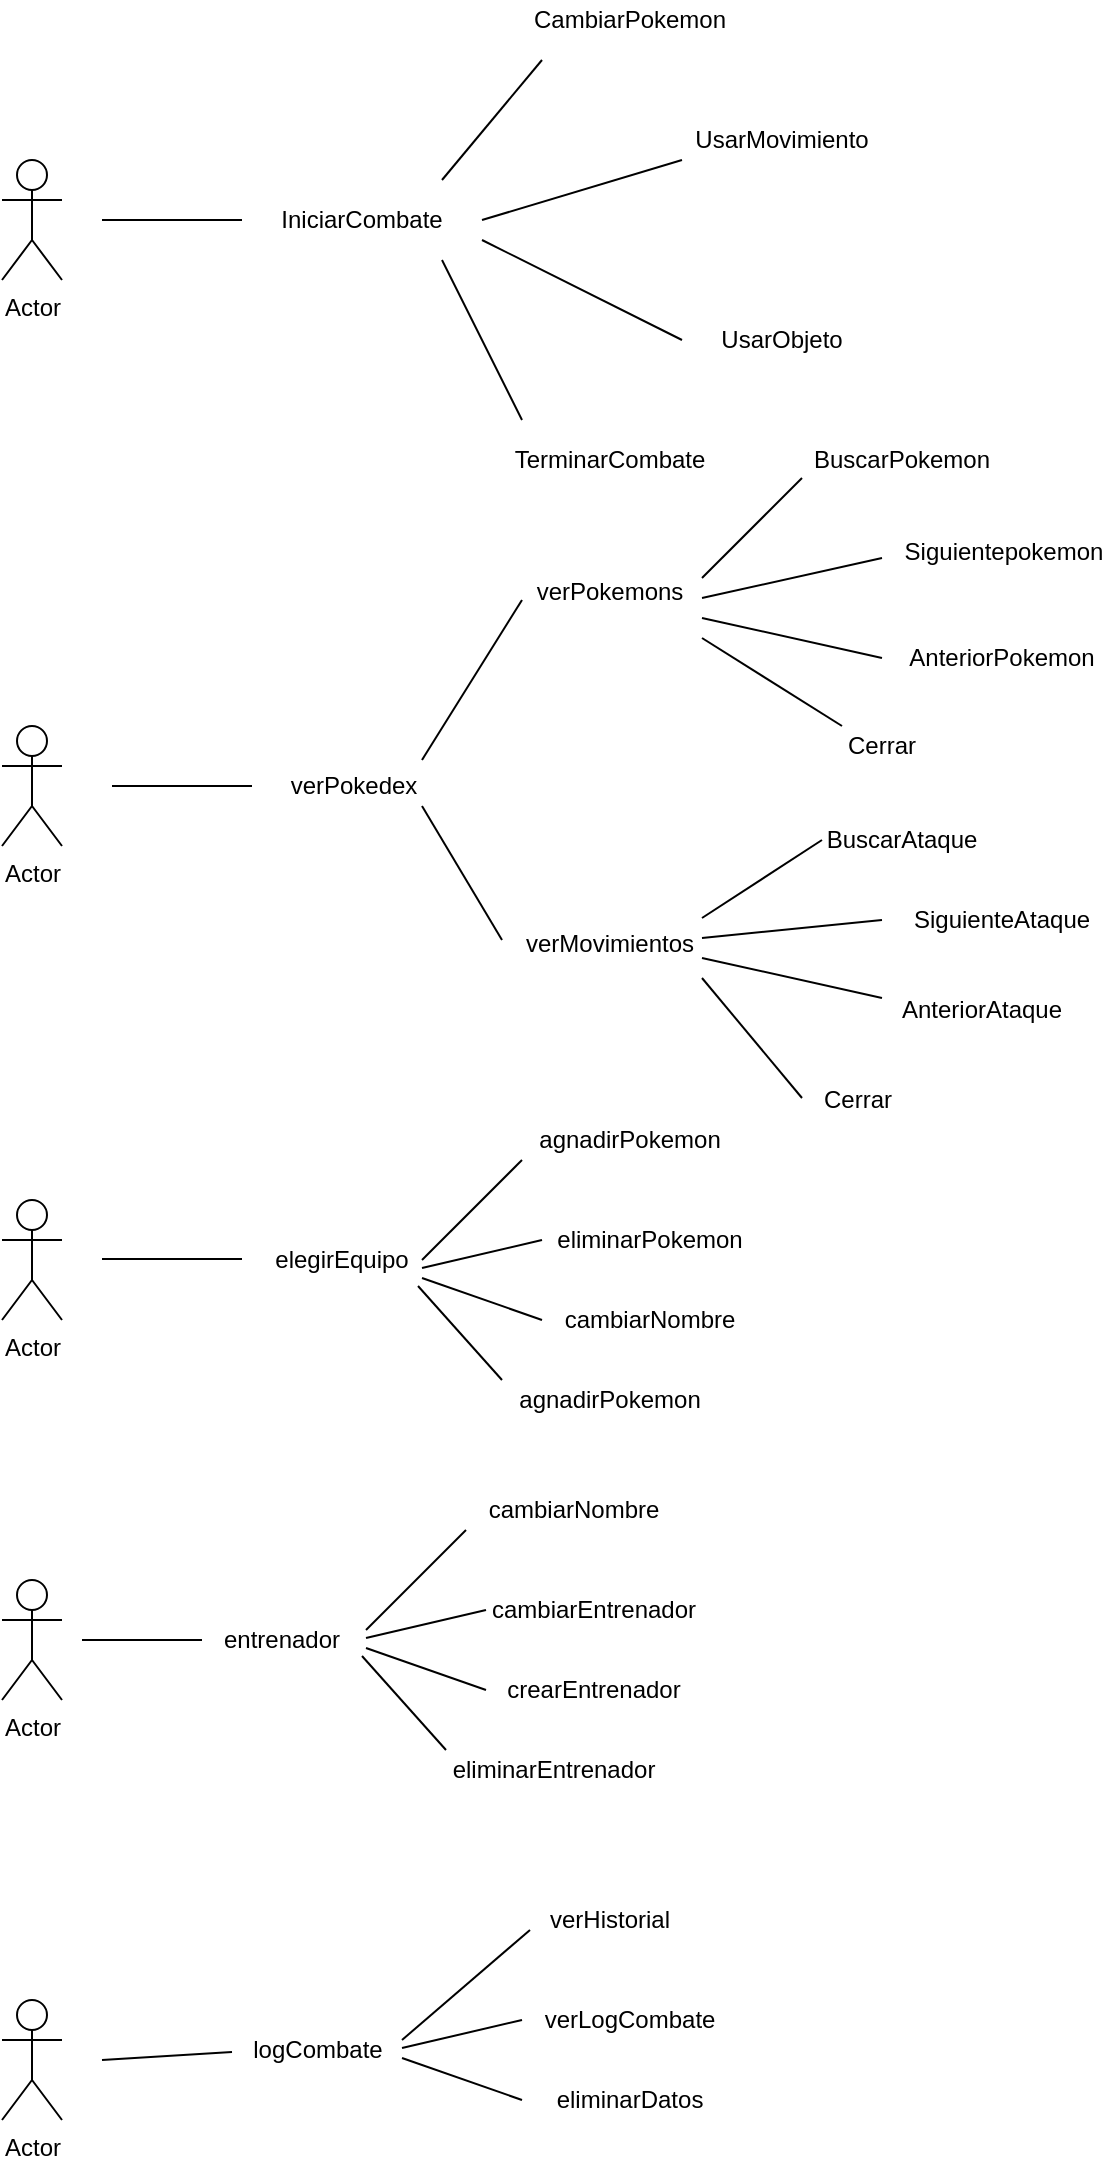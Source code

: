 <mxfile version="13.8.8" type="device"><diagram id="vsfw1aIRZeq3-qi3aREO" name="Page-1"><mxGraphModel dx="1422" dy="762" grid="0" gridSize="10" guides="1" tooltips="1" connect="1" arrows="1" fold="1" page="1" pageScale="1" pageWidth="827" pageHeight="1169" math="0" shadow="0"><root><mxCell id="0"/><mxCell id="1" parent="0"/><mxCell id="0rw-sdFFWtCIefBmFf6i-1" value="Actor" style="shape=umlActor;verticalLabelPosition=bottom;verticalAlign=top;html=1;outlineConnect=0;" parent="1" vertex="1"><mxGeometry x="90" y="150" width="30" height="60" as="geometry"/></mxCell><mxCell id="0rw-sdFFWtCIefBmFf6i-2" value="" style="endArrow=none;html=1;" parent="1" edge="1"><mxGeometry width="50" height="50" relative="1" as="geometry"><mxPoint x="140" y="180" as="sourcePoint"/><mxPoint x="210" y="180" as="targetPoint"/></mxGeometry></mxCell><mxCell id="0rw-sdFFWtCIefBmFf6i-3" value="IniciarCombate" style="text;html=1;strokeColor=none;fillColor=none;align=center;verticalAlign=middle;whiteSpace=wrap;rounded=0;" parent="1" vertex="1"><mxGeometry x="250" y="170" width="40" height="20" as="geometry"/></mxCell><mxCell id="0rw-sdFFWtCIefBmFf6i-4" value="TerminarCombate" style="text;html=1;strokeColor=none;fillColor=none;align=center;verticalAlign=middle;whiteSpace=wrap;rounded=0;" parent="1" vertex="1"><mxGeometry x="374" y="290" width="40" height="20" as="geometry"/></mxCell><mxCell id="0rw-sdFFWtCIefBmFf6i-5" value="" style="endArrow=none;html=1;" parent="1" edge="1"><mxGeometry width="50" height="50" relative="1" as="geometry"><mxPoint x="350" y="280" as="sourcePoint"/><mxPoint x="310" y="200" as="targetPoint"/></mxGeometry></mxCell><mxCell id="0rw-sdFFWtCIefBmFf6i-9" value="CambiarPokemon" style="text;html=1;strokeColor=none;fillColor=none;align=center;verticalAlign=middle;whiteSpace=wrap;rounded=0;" parent="1" vertex="1"><mxGeometry x="384" y="70" width="40" height="20" as="geometry"/></mxCell><mxCell id="0rw-sdFFWtCIefBmFf6i-11" value="" style="endArrow=none;html=1;" parent="1" edge="1"><mxGeometry width="50" height="50" relative="1" as="geometry"><mxPoint x="310" y="160" as="sourcePoint"/><mxPoint x="360" y="100" as="targetPoint"/></mxGeometry></mxCell><mxCell id="0rw-sdFFWtCIefBmFf6i-12" value="" style="endArrow=none;html=1;" parent="1" edge="1"><mxGeometry width="50" height="50" relative="1" as="geometry"><mxPoint x="330" y="190" as="sourcePoint"/><mxPoint x="430" y="240" as="targetPoint"/></mxGeometry></mxCell><mxCell id="0rw-sdFFWtCIefBmFf6i-13" value="" style="endArrow=none;html=1;" parent="1" edge="1"><mxGeometry width="50" height="50" relative="1" as="geometry"><mxPoint x="330" y="180" as="sourcePoint"/><mxPoint x="430" y="150" as="targetPoint"/></mxGeometry></mxCell><mxCell id="0rw-sdFFWtCIefBmFf6i-14" value="UsarMovimiento" style="text;html=1;strokeColor=none;fillColor=none;align=center;verticalAlign=middle;whiteSpace=wrap;rounded=0;" parent="1" vertex="1"><mxGeometry x="460" y="130" width="40" height="20" as="geometry"/></mxCell><mxCell id="0rw-sdFFWtCIefBmFf6i-15" value="UsarObjeto" style="text;html=1;strokeColor=none;fillColor=none;align=center;verticalAlign=middle;whiteSpace=wrap;rounded=0;" parent="1" vertex="1"><mxGeometry x="460" y="230" width="40" height="20" as="geometry"/></mxCell><mxCell id="0rw-sdFFWtCIefBmFf6i-16" value="Actor" style="shape=umlActor;verticalLabelPosition=bottom;verticalAlign=top;html=1;outlineConnect=0;" parent="1" vertex="1"><mxGeometry x="90" y="433" width="30" height="60" as="geometry"/></mxCell><mxCell id="0rw-sdFFWtCIefBmFf6i-17" value="" style="endArrow=none;html=1;" parent="1" edge="1"><mxGeometry width="50" height="50" relative="1" as="geometry"><mxPoint x="145" y="463" as="sourcePoint"/><mxPoint x="215" y="463" as="targetPoint"/></mxGeometry></mxCell><mxCell id="0rw-sdFFWtCIefBmFf6i-18" value="verPokedex" style="text;html=1;strokeColor=none;fillColor=none;align=center;verticalAlign=middle;whiteSpace=wrap;rounded=0;" parent="1" vertex="1"><mxGeometry x="246" y="453" width="40" height="20" as="geometry"/></mxCell><mxCell id="0rw-sdFFWtCIefBmFf6i-19" value="" style="endArrow=none;html=1;" parent="1" edge="1"><mxGeometry width="50" height="50" relative="1" as="geometry"><mxPoint x="440" y="359" as="sourcePoint"/><mxPoint x="490" y="309" as="targetPoint"/></mxGeometry></mxCell><mxCell id="0rw-sdFFWtCIefBmFf6i-20" value="BuscarPokemon" style="text;html=1;strokeColor=none;fillColor=none;align=center;verticalAlign=middle;whiteSpace=wrap;rounded=0;" parent="1" vertex="1"><mxGeometry x="520" y="290" width="40" height="20" as="geometry"/></mxCell><mxCell id="0rw-sdFFWtCIefBmFf6i-21" value="" style="endArrow=none;html=1;" parent="1" edge="1"><mxGeometry width="50" height="50" relative="1" as="geometry"><mxPoint x="440" y="369" as="sourcePoint"/><mxPoint x="530" y="349" as="targetPoint"/></mxGeometry></mxCell><mxCell id="0rw-sdFFWtCIefBmFf6i-22" value="" style="endArrow=none;html=1;" parent="1" edge="1"><mxGeometry width="50" height="50" relative="1" as="geometry"><mxPoint x="440" y="379" as="sourcePoint"/><mxPoint x="530" y="399" as="targetPoint"/></mxGeometry></mxCell><mxCell id="0rw-sdFFWtCIefBmFf6i-23" value="" style="endArrow=none;html=1;entryX=0;entryY=0;entryDx=0;entryDy=0;" parent="1" edge="1" target="0rw-sdFFWtCIefBmFf6i-26"><mxGeometry width="50" height="50" relative="1" as="geometry"><mxPoint x="440" y="389" as="sourcePoint"/><mxPoint x="490" y="449" as="targetPoint"/></mxGeometry></mxCell><mxCell id="0rw-sdFFWtCIefBmFf6i-24" value="Siguientepokemon" style="text;html=1;strokeColor=none;fillColor=none;align=center;verticalAlign=middle;whiteSpace=wrap;rounded=0;" parent="1" vertex="1"><mxGeometry x="571" y="336" width="40" height="20" as="geometry"/></mxCell><mxCell id="0rw-sdFFWtCIefBmFf6i-25" value="AnteriorPokemon" style="text;html=1;strokeColor=none;fillColor=none;align=center;verticalAlign=middle;whiteSpace=wrap;rounded=0;" parent="1" vertex="1"><mxGeometry x="570" y="389" width="40" height="20" as="geometry"/></mxCell><mxCell id="0rw-sdFFWtCIefBmFf6i-26" value="Cerrar" style="text;html=1;strokeColor=none;fillColor=none;align=center;verticalAlign=middle;whiteSpace=wrap;rounded=0;" parent="1" vertex="1"><mxGeometry x="510" y="433" width="40" height="20" as="geometry"/></mxCell><mxCell id="0rw-sdFFWtCIefBmFf6i-27" value="Actor" style="shape=umlActor;verticalLabelPosition=bottom;verticalAlign=top;html=1;outlineConnect=0;" parent="1" vertex="1"><mxGeometry x="90" y="670" width="30" height="60" as="geometry"/></mxCell><mxCell id="0rw-sdFFWtCIefBmFf6i-29" value="" style="endArrow=none;html=1;" parent="1" edge="1"><mxGeometry width="50" height="50" relative="1" as="geometry"><mxPoint x="140" y="699.5" as="sourcePoint"/><mxPoint x="210" y="699.5" as="targetPoint"/></mxGeometry></mxCell><mxCell id="0rw-sdFFWtCIefBmFf6i-30" value="elegirEquipo" style="text;html=1;strokeColor=none;fillColor=none;align=center;verticalAlign=middle;whiteSpace=wrap;rounded=0;" parent="1" vertex="1"><mxGeometry x="240" y="690" width="40" height="20" as="geometry"/></mxCell><mxCell id="0rw-sdFFWtCIefBmFf6i-31" value="" style="endArrow=none;html=1;" parent="1" edge="1"><mxGeometry width="50" height="50" relative="1" as="geometry"><mxPoint x="300" y="700" as="sourcePoint"/><mxPoint x="350" y="650" as="targetPoint"/></mxGeometry></mxCell><mxCell id="0rw-sdFFWtCIefBmFf6i-32" value="agnadirPokemon" style="text;html=1;strokeColor=none;fillColor=none;align=center;verticalAlign=middle;whiteSpace=wrap;rounded=0;" parent="1" vertex="1"><mxGeometry x="384" y="630" width="40" height="20" as="geometry"/></mxCell><mxCell id="0rw-sdFFWtCIefBmFf6i-33" value="" style="endArrow=none;html=1;" parent="1" edge="1"><mxGeometry width="50" height="50" relative="1" as="geometry"><mxPoint x="300" y="704" as="sourcePoint"/><mxPoint x="360" y="690" as="targetPoint"/></mxGeometry></mxCell><mxCell id="0rw-sdFFWtCIefBmFf6i-34" value="" style="endArrow=none;html=1;" parent="1" edge="1"><mxGeometry width="50" height="50" relative="1" as="geometry"><mxPoint x="300" y="709" as="sourcePoint"/><mxPoint x="360" y="730" as="targetPoint"/></mxGeometry></mxCell><mxCell id="0rw-sdFFWtCIefBmFf6i-35" value="" style="endArrow=none;html=1;" parent="1" edge="1"><mxGeometry width="50" height="50" relative="1" as="geometry"><mxPoint x="298" y="713" as="sourcePoint"/><mxPoint x="340" y="760" as="targetPoint"/></mxGeometry></mxCell><mxCell id="0rw-sdFFWtCIefBmFf6i-36" value="eliminarPokemon" style="text;html=1;strokeColor=none;fillColor=none;align=center;verticalAlign=middle;whiteSpace=wrap;rounded=0;" parent="1" vertex="1"><mxGeometry x="394" y="680" width="40" height="20" as="geometry"/></mxCell><mxCell id="0rw-sdFFWtCIefBmFf6i-37" value="cambiarNombre&lt;br&gt;" style="text;html=1;strokeColor=none;fillColor=none;align=center;verticalAlign=middle;whiteSpace=wrap;rounded=0;" parent="1" vertex="1"><mxGeometry x="394" y="720" width="40" height="20" as="geometry"/></mxCell><mxCell id="0rw-sdFFWtCIefBmFf6i-38" value="agnadirPokemon" style="text;html=1;strokeColor=none;fillColor=none;align=center;verticalAlign=middle;whiteSpace=wrap;rounded=0;" parent="1" vertex="1"><mxGeometry x="374" y="760" width="40" height="20" as="geometry"/></mxCell><mxCell id="AiY7k4P1E7o1B47PcEpe-1" value="Actor" style="shape=umlActor;verticalLabelPosition=bottom;verticalAlign=top;html=1;outlineConnect=0;" vertex="1" parent="1"><mxGeometry x="90" y="860" width="30" height="60" as="geometry"/></mxCell><mxCell id="AiY7k4P1E7o1B47PcEpe-2" value="verPokemons" style="text;html=1;strokeColor=none;fillColor=none;align=center;verticalAlign=middle;whiteSpace=wrap;rounded=0;" vertex="1" parent="1"><mxGeometry x="374" y="356" width="40" height="20" as="geometry"/></mxCell><mxCell id="AiY7k4P1E7o1B47PcEpe-3" value="verMovimientos" style="text;html=1;strokeColor=none;fillColor=none;align=center;verticalAlign=middle;whiteSpace=wrap;rounded=0;" vertex="1" parent="1"><mxGeometry x="374" y="532" width="40" height="20" as="geometry"/></mxCell><mxCell id="AiY7k4P1E7o1B47PcEpe-4" value="" style="endArrow=none;html=1;" edge="1" parent="1"><mxGeometry width="50" height="50" relative="1" as="geometry"><mxPoint x="440" y="529" as="sourcePoint"/><mxPoint x="500" y="490" as="targetPoint"/></mxGeometry></mxCell><mxCell id="AiY7k4P1E7o1B47PcEpe-5" value="BuscarAtaque" style="text;html=1;strokeColor=none;fillColor=none;align=center;verticalAlign=middle;whiteSpace=wrap;rounded=0;" vertex="1" parent="1"><mxGeometry x="520" y="480" width="40" height="20" as="geometry"/></mxCell><mxCell id="AiY7k4P1E7o1B47PcEpe-6" value="" style="endArrow=none;html=1;" edge="1" parent="1"><mxGeometry width="50" height="50" relative="1" as="geometry"><mxPoint x="440" y="539" as="sourcePoint"/><mxPoint x="530" y="530" as="targetPoint"/></mxGeometry></mxCell><mxCell id="AiY7k4P1E7o1B47PcEpe-7" value="" style="endArrow=none;html=1;" edge="1" parent="1"><mxGeometry width="50" height="50" relative="1" as="geometry"><mxPoint x="440" y="549" as="sourcePoint"/><mxPoint x="530" y="569" as="targetPoint"/></mxGeometry></mxCell><mxCell id="AiY7k4P1E7o1B47PcEpe-8" value="" style="endArrow=none;html=1;" edge="1" parent="1"><mxGeometry width="50" height="50" relative="1" as="geometry"><mxPoint x="440" y="559" as="sourcePoint"/><mxPoint x="490" y="619" as="targetPoint"/></mxGeometry></mxCell><mxCell id="AiY7k4P1E7o1B47PcEpe-9" value="SiguienteAtaque" style="text;html=1;strokeColor=none;fillColor=none;align=center;verticalAlign=middle;whiteSpace=wrap;rounded=0;" vertex="1" parent="1"><mxGeometry x="570" y="520" width="40" height="20" as="geometry"/></mxCell><mxCell id="AiY7k4P1E7o1B47PcEpe-10" value="AnteriorAtaque" style="text;html=1;strokeColor=none;fillColor=none;align=center;verticalAlign=middle;whiteSpace=wrap;rounded=0;" vertex="1" parent="1"><mxGeometry x="560" y="564.5" width="40" height="20" as="geometry"/></mxCell><mxCell id="AiY7k4P1E7o1B47PcEpe-11" value="Cerrar" style="text;html=1;strokeColor=none;fillColor=none;align=center;verticalAlign=middle;whiteSpace=wrap;rounded=0;" vertex="1" parent="1"><mxGeometry x="498" y="610" width="40" height="20" as="geometry"/></mxCell><mxCell id="AiY7k4P1E7o1B47PcEpe-12" style="edgeStyle=orthogonalEdgeStyle;rounded=0;orthogonalLoop=1;jettySize=auto;html=1;exitX=0.5;exitY=1;exitDx=0;exitDy=0;" edge="1" parent="1" source="AiY7k4P1E7o1B47PcEpe-2" target="AiY7k4P1E7o1B47PcEpe-2"><mxGeometry relative="1" as="geometry"/></mxCell><mxCell id="AiY7k4P1E7o1B47PcEpe-13" value="" style="endArrow=none;html=1;" edge="1" parent="1"><mxGeometry width="50" height="50" relative="1" as="geometry"><mxPoint x="300" y="473" as="sourcePoint"/><mxPoint x="340" y="540" as="targetPoint"/></mxGeometry></mxCell><mxCell id="AiY7k4P1E7o1B47PcEpe-14" value="" style="endArrow=none;html=1;" edge="1" parent="1"><mxGeometry width="50" height="50" relative="1" as="geometry"><mxPoint x="300" y="450" as="sourcePoint"/><mxPoint x="350" y="370" as="targetPoint"/></mxGeometry></mxCell><mxCell id="AiY7k4P1E7o1B47PcEpe-15" value="entrenador" style="text;html=1;strokeColor=none;fillColor=none;align=center;verticalAlign=middle;whiteSpace=wrap;rounded=0;" vertex="1" parent="1"><mxGeometry x="210" y="880" width="40" height="20" as="geometry"/></mxCell><mxCell id="AiY7k4P1E7o1B47PcEpe-16" value="" style="endArrow=none;html=1;" edge="1" parent="1"><mxGeometry width="50" height="50" relative="1" as="geometry"><mxPoint x="130" y="890" as="sourcePoint"/><mxPoint x="190" y="890" as="targetPoint"/></mxGeometry></mxCell><mxCell id="AiY7k4P1E7o1B47PcEpe-17" value="" style="endArrow=none;html=1;" edge="1" parent="1"><mxGeometry width="50" height="50" relative="1" as="geometry"><mxPoint x="272" y="885" as="sourcePoint"/><mxPoint x="322" y="835" as="targetPoint"/></mxGeometry></mxCell><mxCell id="AiY7k4P1E7o1B47PcEpe-18" value="cambiarNombre" style="text;html=1;strokeColor=none;fillColor=none;align=center;verticalAlign=middle;whiteSpace=wrap;rounded=0;" vertex="1" parent="1"><mxGeometry x="356" y="815" width="40" height="20" as="geometry"/></mxCell><mxCell id="AiY7k4P1E7o1B47PcEpe-19" value="" style="endArrow=none;html=1;" edge="1" parent="1"><mxGeometry width="50" height="50" relative="1" as="geometry"><mxPoint x="272" y="889" as="sourcePoint"/><mxPoint x="332" y="875" as="targetPoint"/></mxGeometry></mxCell><mxCell id="AiY7k4P1E7o1B47PcEpe-20" value="" style="endArrow=none;html=1;" edge="1" parent="1"><mxGeometry width="50" height="50" relative="1" as="geometry"><mxPoint x="272" y="894" as="sourcePoint"/><mxPoint x="332" y="915" as="targetPoint"/></mxGeometry></mxCell><mxCell id="AiY7k4P1E7o1B47PcEpe-21" value="" style="endArrow=none;html=1;" edge="1" parent="1"><mxGeometry width="50" height="50" relative="1" as="geometry"><mxPoint x="270" y="898" as="sourcePoint"/><mxPoint x="312" y="945" as="targetPoint"/></mxGeometry></mxCell><mxCell id="AiY7k4P1E7o1B47PcEpe-22" value="cambiarEntrenador" style="text;html=1;strokeColor=none;fillColor=none;align=center;verticalAlign=middle;whiteSpace=wrap;rounded=0;" vertex="1" parent="1"><mxGeometry x="366" y="865" width="40" height="20" as="geometry"/></mxCell><mxCell id="AiY7k4P1E7o1B47PcEpe-23" value="crearEntrenador" style="text;html=1;strokeColor=none;fillColor=none;align=center;verticalAlign=middle;whiteSpace=wrap;rounded=0;" vertex="1" parent="1"><mxGeometry x="366" y="905" width="40" height="20" as="geometry"/></mxCell><mxCell id="AiY7k4P1E7o1B47PcEpe-24" value="eliminarEntrenador" style="text;html=1;strokeColor=none;fillColor=none;align=center;verticalAlign=middle;whiteSpace=wrap;rounded=0;" vertex="1" parent="1"><mxGeometry x="346" y="945" width="40" height="20" as="geometry"/></mxCell><mxCell id="AiY7k4P1E7o1B47PcEpe-26" value="Actor" style="shape=umlActor;verticalLabelPosition=bottom;verticalAlign=top;html=1;outlineConnect=0;" vertex="1" parent="1"><mxGeometry x="90" y="1070" width="30" height="60" as="geometry"/></mxCell><mxCell id="AiY7k4P1E7o1B47PcEpe-27" value="" style="endArrow=none;html=1;" edge="1" parent="1"><mxGeometry width="50" height="50" relative="1" as="geometry"><mxPoint x="140" y="1100" as="sourcePoint"/><mxPoint x="205" y="1096" as="targetPoint"/></mxGeometry></mxCell><mxCell id="AiY7k4P1E7o1B47PcEpe-28" value="logCombate" style="text;html=1;strokeColor=none;fillColor=none;align=center;verticalAlign=middle;whiteSpace=wrap;rounded=0;" vertex="1" parent="1"><mxGeometry x="228" y="1085" width="40" height="20" as="geometry"/></mxCell><mxCell id="AiY7k4P1E7o1B47PcEpe-29" value="" style="endArrow=none;html=1;" edge="1" parent="1"><mxGeometry width="50" height="50" relative="1" as="geometry"><mxPoint x="290" y="1090" as="sourcePoint"/><mxPoint x="354" y="1035" as="targetPoint"/></mxGeometry></mxCell><mxCell id="AiY7k4P1E7o1B47PcEpe-30" value="verHistorial" style="text;html=1;strokeColor=none;fillColor=none;align=center;verticalAlign=middle;whiteSpace=wrap;rounded=0;" vertex="1" parent="1"><mxGeometry x="374" y="1020" width="40" height="20" as="geometry"/></mxCell><mxCell id="AiY7k4P1E7o1B47PcEpe-31" value="" style="endArrow=none;html=1;" edge="1" parent="1"><mxGeometry width="50" height="50" relative="1" as="geometry"><mxPoint x="290" y="1094" as="sourcePoint"/><mxPoint x="350" y="1080" as="targetPoint"/></mxGeometry></mxCell><mxCell id="AiY7k4P1E7o1B47PcEpe-32" value="" style="endArrow=none;html=1;" edge="1" parent="1"><mxGeometry width="50" height="50" relative="1" as="geometry"><mxPoint x="290" y="1099" as="sourcePoint"/><mxPoint x="350" y="1120" as="targetPoint"/></mxGeometry></mxCell><mxCell id="AiY7k4P1E7o1B47PcEpe-34" value="verLogCombate" style="text;html=1;strokeColor=none;fillColor=none;align=center;verticalAlign=middle;whiteSpace=wrap;rounded=0;" vertex="1" parent="1"><mxGeometry x="384" y="1070" width="40" height="20" as="geometry"/></mxCell><mxCell id="AiY7k4P1E7o1B47PcEpe-35" value="eliminarDatos" style="text;html=1;strokeColor=none;fillColor=none;align=center;verticalAlign=middle;whiteSpace=wrap;rounded=0;" vertex="1" parent="1"><mxGeometry x="384" y="1110" width="40" height="20" as="geometry"/></mxCell></root></mxGraphModel></diagram></mxfile>